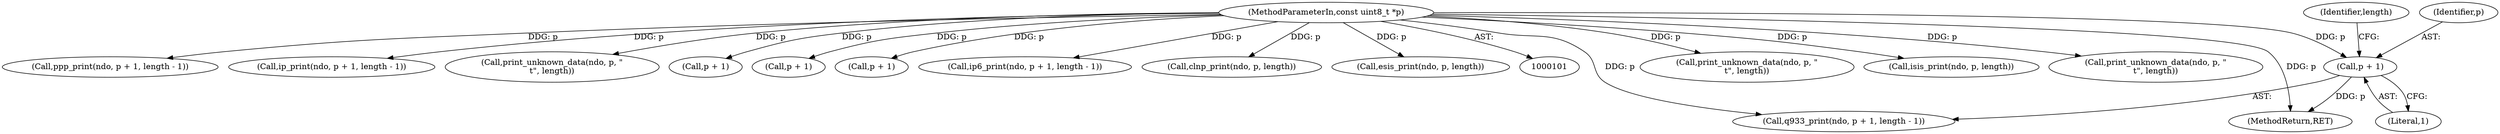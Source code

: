 digraph "0_tcpdump_1dcd10aceabbc03bf571ea32b892c522cbe923de_4@pointer" {
"1000188" [label="(Call,p + 1)"];
"1000103" [label="(MethodParameterIn,const uint8_t *p)"];
"1000189" [label="(Identifier,p)"];
"1000255" [label="(Call,print_unknown_data(ndo, p, \"\n\t\", length))"];
"1000160" [label="(Call,isis_print(ndo, p, length))"];
"1000164" [label="(Call,print_unknown_data(ndo, p, \"\n\t\", length))"];
"1000216" [label="(Call,ppp_print(ndo, p + 1, length - 1))"];
"1000196" [label="(Call,ip_print(ndo, p + 1, length - 1))"];
"1000145" [label="(Call,print_unknown_data(ndo, p, \"\n\t\", length))"];
"1000198" [label="(Call,p + 1)"];
"1000208" [label="(Call,p + 1)"];
"1000218" [label="(Call,p + 1)"];
"1000261" [label="(MethodReturn,RET)"];
"1000186" [label="(Call,q933_print(ndo, p + 1, length - 1))"];
"1000206" [label="(Call,ip6_print(ndo, p + 1, length - 1))"];
"1000188" [label="(Call,p + 1)"];
"1000141" [label="(Call,clnp_print(ndo, p, length))"];
"1000190" [label="(Literal,1)"];
"1000152" [label="(Call,esis_print(ndo, p, length))"];
"1000103" [label="(MethodParameterIn,const uint8_t *p)"];
"1000192" [label="(Identifier,length)"];
"1000188" -> "1000186"  [label="AST: "];
"1000188" -> "1000190"  [label="CFG: "];
"1000189" -> "1000188"  [label="AST: "];
"1000190" -> "1000188"  [label="AST: "];
"1000192" -> "1000188"  [label="CFG: "];
"1000188" -> "1000261"  [label="DDG: p"];
"1000103" -> "1000188"  [label="DDG: p"];
"1000103" -> "1000101"  [label="AST: "];
"1000103" -> "1000261"  [label="DDG: p"];
"1000103" -> "1000141"  [label="DDG: p"];
"1000103" -> "1000145"  [label="DDG: p"];
"1000103" -> "1000152"  [label="DDG: p"];
"1000103" -> "1000160"  [label="DDG: p"];
"1000103" -> "1000164"  [label="DDG: p"];
"1000103" -> "1000186"  [label="DDG: p"];
"1000103" -> "1000196"  [label="DDG: p"];
"1000103" -> "1000198"  [label="DDG: p"];
"1000103" -> "1000206"  [label="DDG: p"];
"1000103" -> "1000208"  [label="DDG: p"];
"1000103" -> "1000216"  [label="DDG: p"];
"1000103" -> "1000218"  [label="DDG: p"];
"1000103" -> "1000255"  [label="DDG: p"];
}
